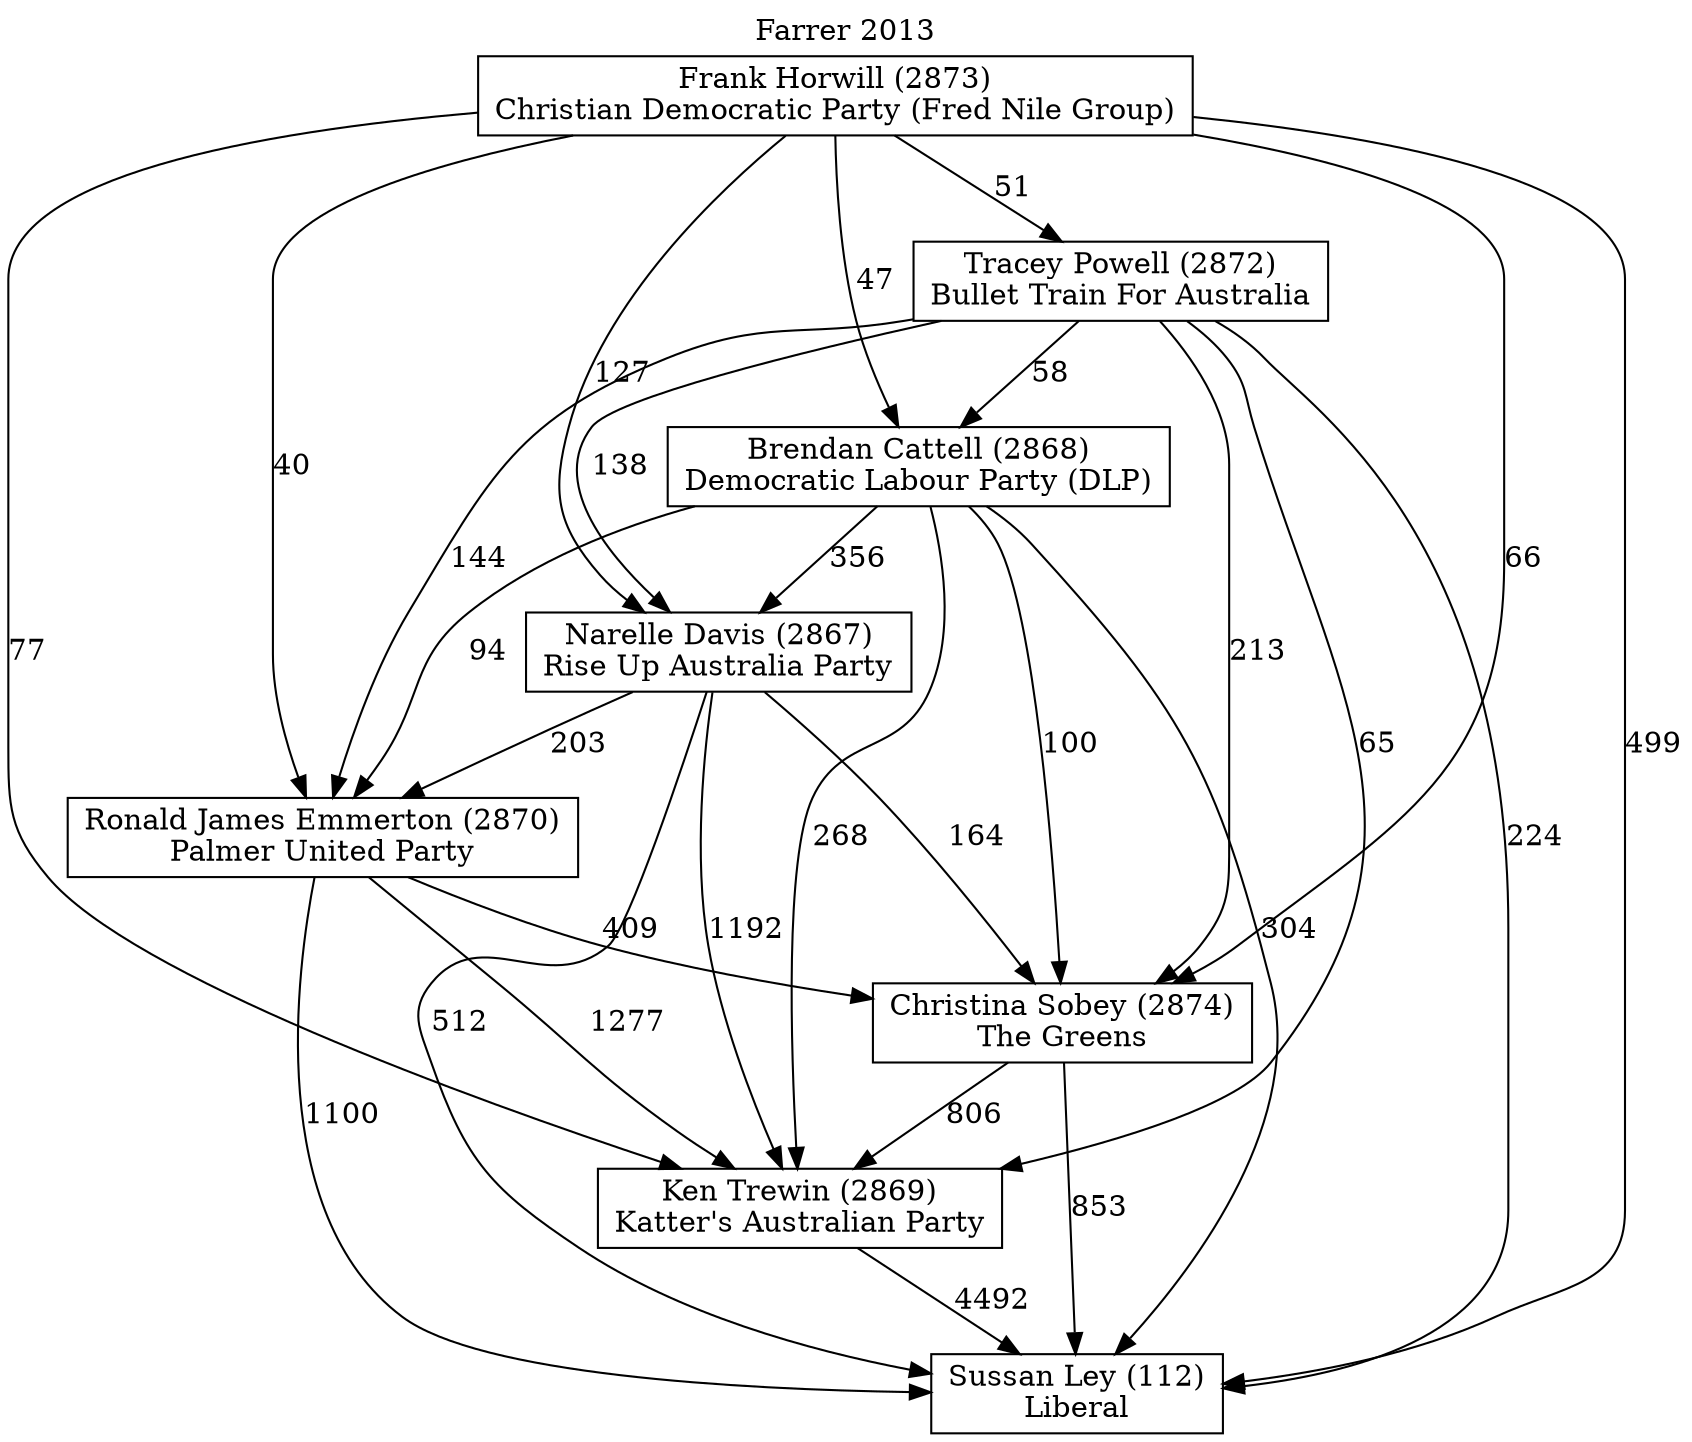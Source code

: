 // House preference flow
digraph "Sussan Ley (112)_Farrer_2013" {
	graph [label="Farrer 2013" labelloc=t mclimit=10]
	node [shape=box]
	"Sussan Ley (112)" [label="Sussan Ley (112)
Liberal"]
	"Ken Trewin (2869)" [label="Ken Trewin (2869)
Katter's Australian Party"]
	"Christina Sobey (2874)" [label="Christina Sobey (2874)
The Greens"]
	"Ronald James Emmerton (2870)" [label="Ronald James Emmerton (2870)
Palmer United Party"]
	"Narelle Davis (2867)" [label="Narelle Davis (2867)
Rise Up Australia Party"]
	"Brendan Cattell (2868)" [label="Brendan Cattell (2868)
Democratic Labour Party (DLP)"]
	"Tracey Powell (2872)" [label="Tracey Powell (2872)
Bullet Train For Australia"]
	"Frank Horwill (2873)" [label="Frank Horwill (2873)
Christian Democratic Party (Fred Nile Group)"]
	"Ken Trewin (2869)" -> "Sussan Ley (112)" [label=4492]
	"Christina Sobey (2874)" -> "Ken Trewin (2869)" [label=806]
	"Ronald James Emmerton (2870)" -> "Christina Sobey (2874)" [label=409]
	"Narelle Davis (2867)" -> "Ronald James Emmerton (2870)" [label=203]
	"Brendan Cattell (2868)" -> "Narelle Davis (2867)" [label=356]
	"Tracey Powell (2872)" -> "Brendan Cattell (2868)" [label=58]
	"Frank Horwill (2873)" -> "Tracey Powell (2872)" [label=51]
	"Christina Sobey (2874)" -> "Sussan Ley (112)" [label=853]
	"Ronald James Emmerton (2870)" -> "Sussan Ley (112)" [label=1100]
	"Narelle Davis (2867)" -> "Sussan Ley (112)" [label=512]
	"Brendan Cattell (2868)" -> "Sussan Ley (112)" [label=304]
	"Tracey Powell (2872)" -> "Sussan Ley (112)" [label=224]
	"Frank Horwill (2873)" -> "Sussan Ley (112)" [label=499]
	"Frank Horwill (2873)" -> "Brendan Cattell (2868)" [label=47]
	"Tracey Powell (2872)" -> "Narelle Davis (2867)" [label=138]
	"Frank Horwill (2873)" -> "Narelle Davis (2867)" [label=127]
	"Brendan Cattell (2868)" -> "Ronald James Emmerton (2870)" [label=94]
	"Tracey Powell (2872)" -> "Ronald James Emmerton (2870)" [label=144]
	"Frank Horwill (2873)" -> "Ronald James Emmerton (2870)" [label=40]
	"Narelle Davis (2867)" -> "Christina Sobey (2874)" [label=164]
	"Brendan Cattell (2868)" -> "Christina Sobey (2874)" [label=100]
	"Tracey Powell (2872)" -> "Christina Sobey (2874)" [label=213]
	"Frank Horwill (2873)" -> "Christina Sobey (2874)" [label=66]
	"Ronald James Emmerton (2870)" -> "Ken Trewin (2869)" [label=1277]
	"Narelle Davis (2867)" -> "Ken Trewin (2869)" [label=1192]
	"Brendan Cattell (2868)" -> "Ken Trewin (2869)" [label=268]
	"Tracey Powell (2872)" -> "Ken Trewin (2869)" [label=65]
	"Frank Horwill (2873)" -> "Ken Trewin (2869)" [label=77]
}
